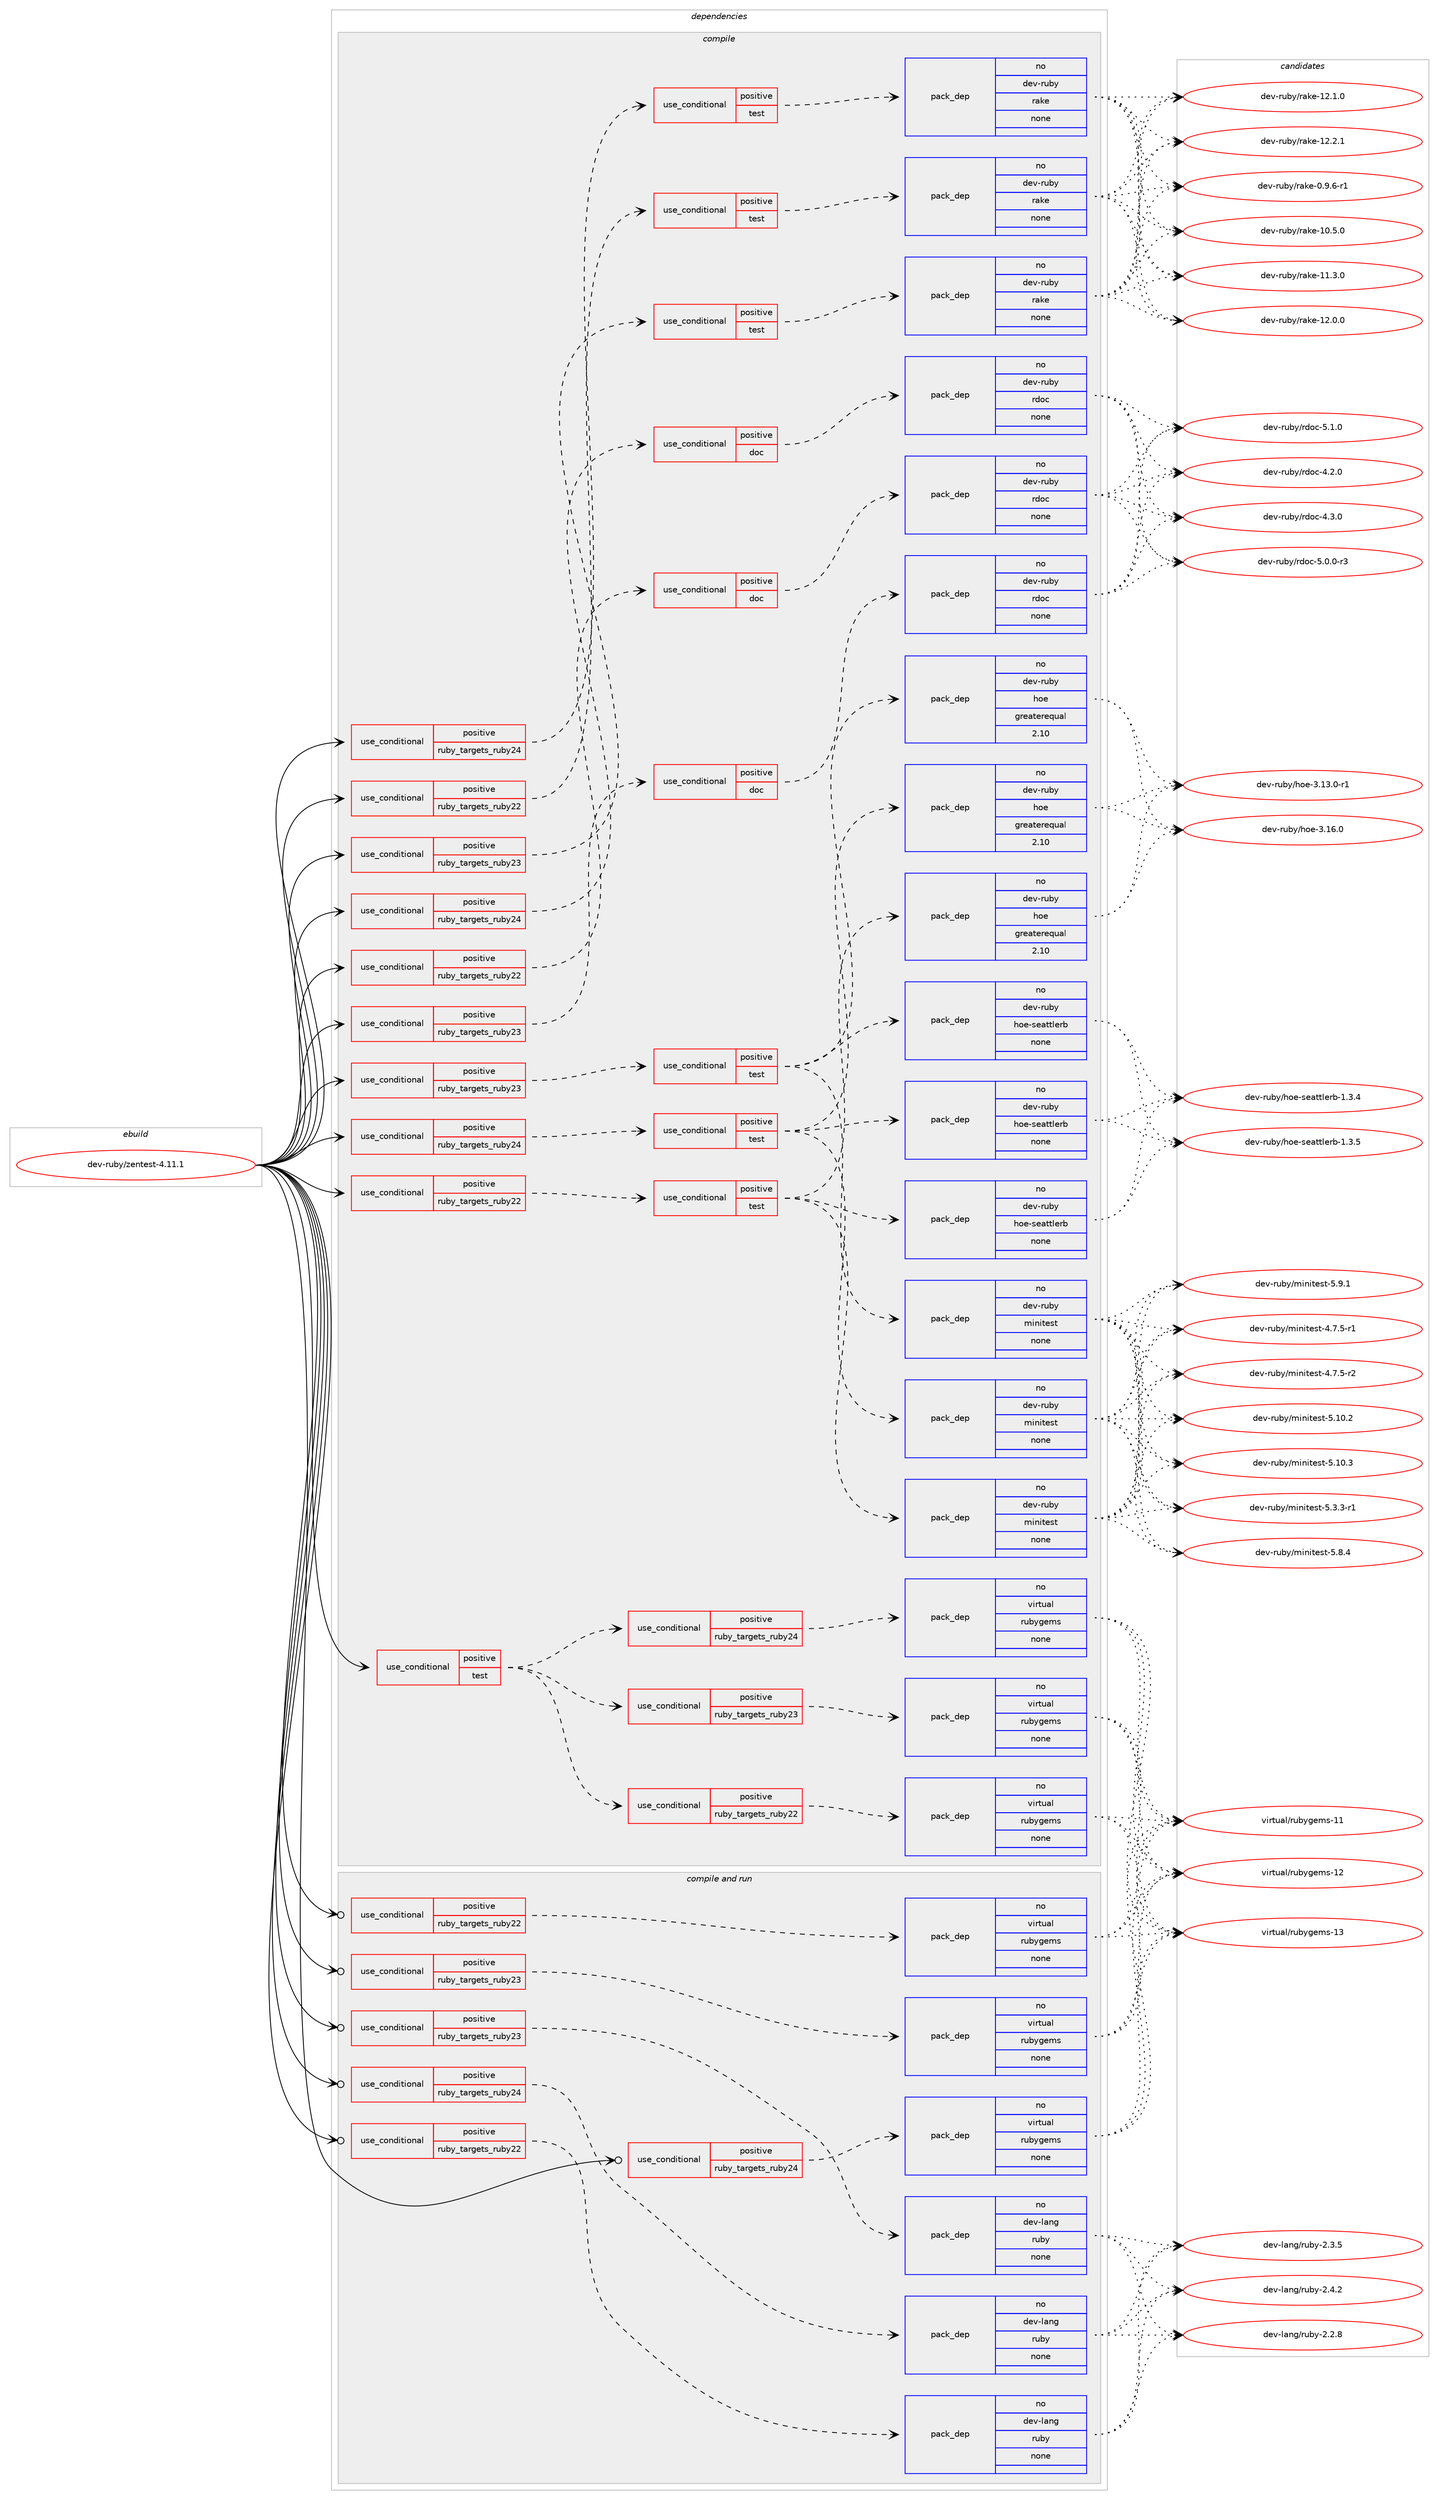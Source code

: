 digraph prolog {

# *************
# Graph options
# *************

newrank=true;
concentrate=true;
compound=true;
graph [rankdir=LR,fontname=Helvetica,fontsize=10,ranksep=1.5];#, ranksep=2.5, nodesep=0.2];
edge  [arrowhead=vee];
node  [fontname=Helvetica,fontsize=10];

# **********
# The ebuild
# **********

subgraph cluster_leftcol {
color=gray;
rank=same;
label=<<i>ebuild</i>>;
id [label="dev-ruby/zentest-4.11.1", color=red, width=4, href="../dev-ruby/zentest-4.11.1.svg"];
}

# ****************
# The dependencies
# ****************

subgraph cluster_midcol {
color=gray;
label=<<i>dependencies</i>>;
subgraph cluster_compile {
fillcolor="#eeeeee";
style=filled;
label=<<i>compile</i>>;
subgraph cond76994 {
dependency278683 [label=<<TABLE BORDER="0" CELLBORDER="1" CELLSPACING="0" CELLPADDING="4"><TR><TD ROWSPAN="3" CELLPADDING="10">use_conditional</TD></TR><TR><TD>positive</TD></TR><TR><TD>ruby_targets_ruby22</TD></TR></TABLE>>, shape=none, color=red];
subgraph cond76995 {
dependency278684 [label=<<TABLE BORDER="0" CELLBORDER="1" CELLSPACING="0" CELLPADDING="4"><TR><TD ROWSPAN="3" CELLPADDING="10">use_conditional</TD></TR><TR><TD>positive</TD></TR><TR><TD>doc</TD></TR></TABLE>>, shape=none, color=red];
subgraph pack197563 {
dependency278685 [label=<<TABLE BORDER="0" CELLBORDER="1" CELLSPACING="0" CELLPADDING="4" WIDTH="220"><TR><TD ROWSPAN="6" CELLPADDING="30">pack_dep</TD></TR><TR><TD WIDTH="110">no</TD></TR><TR><TD>dev-ruby</TD></TR><TR><TD>rdoc</TD></TR><TR><TD>none</TD></TR><TR><TD></TD></TR></TABLE>>, shape=none, color=blue];
}
dependency278684:e -> dependency278685:w [weight=20,style="dashed",arrowhead="vee"];
}
dependency278683:e -> dependency278684:w [weight=20,style="dashed",arrowhead="vee"];
}
id:e -> dependency278683:w [weight=20,style="solid",arrowhead="vee"];
subgraph cond76996 {
dependency278686 [label=<<TABLE BORDER="0" CELLBORDER="1" CELLSPACING="0" CELLPADDING="4"><TR><TD ROWSPAN="3" CELLPADDING="10">use_conditional</TD></TR><TR><TD>positive</TD></TR><TR><TD>ruby_targets_ruby22</TD></TR></TABLE>>, shape=none, color=red];
subgraph cond76997 {
dependency278687 [label=<<TABLE BORDER="0" CELLBORDER="1" CELLSPACING="0" CELLPADDING="4"><TR><TD ROWSPAN="3" CELLPADDING="10">use_conditional</TD></TR><TR><TD>positive</TD></TR><TR><TD>test</TD></TR></TABLE>>, shape=none, color=red];
subgraph pack197564 {
dependency278688 [label=<<TABLE BORDER="0" CELLBORDER="1" CELLSPACING="0" CELLPADDING="4" WIDTH="220"><TR><TD ROWSPAN="6" CELLPADDING="30">pack_dep</TD></TR><TR><TD WIDTH="110">no</TD></TR><TR><TD>dev-ruby</TD></TR><TR><TD>hoe</TD></TR><TR><TD>greaterequal</TD></TR><TR><TD>2.10</TD></TR></TABLE>>, shape=none, color=blue];
}
dependency278687:e -> dependency278688:w [weight=20,style="dashed",arrowhead="vee"];
subgraph pack197565 {
dependency278689 [label=<<TABLE BORDER="0" CELLBORDER="1" CELLSPACING="0" CELLPADDING="4" WIDTH="220"><TR><TD ROWSPAN="6" CELLPADDING="30">pack_dep</TD></TR><TR><TD WIDTH="110">no</TD></TR><TR><TD>dev-ruby</TD></TR><TR><TD>hoe-seattlerb</TD></TR><TR><TD>none</TD></TR><TR><TD></TD></TR></TABLE>>, shape=none, color=blue];
}
dependency278687:e -> dependency278689:w [weight=20,style="dashed",arrowhead="vee"];
subgraph pack197566 {
dependency278690 [label=<<TABLE BORDER="0" CELLBORDER="1" CELLSPACING="0" CELLPADDING="4" WIDTH="220"><TR><TD ROWSPAN="6" CELLPADDING="30">pack_dep</TD></TR><TR><TD WIDTH="110">no</TD></TR><TR><TD>dev-ruby</TD></TR><TR><TD>minitest</TD></TR><TR><TD>none</TD></TR><TR><TD></TD></TR></TABLE>>, shape=none, color=blue];
}
dependency278687:e -> dependency278690:w [weight=20,style="dashed",arrowhead="vee"];
}
dependency278686:e -> dependency278687:w [weight=20,style="dashed",arrowhead="vee"];
}
id:e -> dependency278686:w [weight=20,style="solid",arrowhead="vee"];
subgraph cond76998 {
dependency278691 [label=<<TABLE BORDER="0" CELLBORDER="1" CELLSPACING="0" CELLPADDING="4"><TR><TD ROWSPAN="3" CELLPADDING="10">use_conditional</TD></TR><TR><TD>positive</TD></TR><TR><TD>ruby_targets_ruby22</TD></TR></TABLE>>, shape=none, color=red];
subgraph cond76999 {
dependency278692 [label=<<TABLE BORDER="0" CELLBORDER="1" CELLSPACING="0" CELLPADDING="4"><TR><TD ROWSPAN="3" CELLPADDING="10">use_conditional</TD></TR><TR><TD>positive</TD></TR><TR><TD>test</TD></TR></TABLE>>, shape=none, color=red];
subgraph pack197567 {
dependency278693 [label=<<TABLE BORDER="0" CELLBORDER="1" CELLSPACING="0" CELLPADDING="4" WIDTH="220"><TR><TD ROWSPAN="6" CELLPADDING="30">pack_dep</TD></TR><TR><TD WIDTH="110">no</TD></TR><TR><TD>dev-ruby</TD></TR><TR><TD>rake</TD></TR><TR><TD>none</TD></TR><TR><TD></TD></TR></TABLE>>, shape=none, color=blue];
}
dependency278692:e -> dependency278693:w [weight=20,style="dashed",arrowhead="vee"];
}
dependency278691:e -> dependency278692:w [weight=20,style="dashed",arrowhead="vee"];
}
id:e -> dependency278691:w [weight=20,style="solid",arrowhead="vee"];
subgraph cond77000 {
dependency278694 [label=<<TABLE BORDER="0" CELLBORDER="1" CELLSPACING="0" CELLPADDING="4"><TR><TD ROWSPAN="3" CELLPADDING="10">use_conditional</TD></TR><TR><TD>positive</TD></TR><TR><TD>ruby_targets_ruby23</TD></TR></TABLE>>, shape=none, color=red];
subgraph cond77001 {
dependency278695 [label=<<TABLE BORDER="0" CELLBORDER="1" CELLSPACING="0" CELLPADDING="4"><TR><TD ROWSPAN="3" CELLPADDING="10">use_conditional</TD></TR><TR><TD>positive</TD></TR><TR><TD>doc</TD></TR></TABLE>>, shape=none, color=red];
subgraph pack197568 {
dependency278696 [label=<<TABLE BORDER="0" CELLBORDER="1" CELLSPACING="0" CELLPADDING="4" WIDTH="220"><TR><TD ROWSPAN="6" CELLPADDING="30">pack_dep</TD></TR><TR><TD WIDTH="110">no</TD></TR><TR><TD>dev-ruby</TD></TR><TR><TD>rdoc</TD></TR><TR><TD>none</TD></TR><TR><TD></TD></TR></TABLE>>, shape=none, color=blue];
}
dependency278695:e -> dependency278696:w [weight=20,style="dashed",arrowhead="vee"];
}
dependency278694:e -> dependency278695:w [weight=20,style="dashed",arrowhead="vee"];
}
id:e -> dependency278694:w [weight=20,style="solid",arrowhead="vee"];
subgraph cond77002 {
dependency278697 [label=<<TABLE BORDER="0" CELLBORDER="1" CELLSPACING="0" CELLPADDING="4"><TR><TD ROWSPAN="3" CELLPADDING="10">use_conditional</TD></TR><TR><TD>positive</TD></TR><TR><TD>ruby_targets_ruby23</TD></TR></TABLE>>, shape=none, color=red];
subgraph cond77003 {
dependency278698 [label=<<TABLE BORDER="0" CELLBORDER="1" CELLSPACING="0" CELLPADDING="4"><TR><TD ROWSPAN="3" CELLPADDING="10">use_conditional</TD></TR><TR><TD>positive</TD></TR><TR><TD>test</TD></TR></TABLE>>, shape=none, color=red];
subgraph pack197569 {
dependency278699 [label=<<TABLE BORDER="0" CELLBORDER="1" CELLSPACING="0" CELLPADDING="4" WIDTH="220"><TR><TD ROWSPAN="6" CELLPADDING="30">pack_dep</TD></TR><TR><TD WIDTH="110">no</TD></TR><TR><TD>dev-ruby</TD></TR><TR><TD>hoe</TD></TR><TR><TD>greaterequal</TD></TR><TR><TD>2.10</TD></TR></TABLE>>, shape=none, color=blue];
}
dependency278698:e -> dependency278699:w [weight=20,style="dashed",arrowhead="vee"];
subgraph pack197570 {
dependency278700 [label=<<TABLE BORDER="0" CELLBORDER="1" CELLSPACING="0" CELLPADDING="4" WIDTH="220"><TR><TD ROWSPAN="6" CELLPADDING="30">pack_dep</TD></TR><TR><TD WIDTH="110">no</TD></TR><TR><TD>dev-ruby</TD></TR><TR><TD>hoe-seattlerb</TD></TR><TR><TD>none</TD></TR><TR><TD></TD></TR></TABLE>>, shape=none, color=blue];
}
dependency278698:e -> dependency278700:w [weight=20,style="dashed",arrowhead="vee"];
subgraph pack197571 {
dependency278701 [label=<<TABLE BORDER="0" CELLBORDER="1" CELLSPACING="0" CELLPADDING="4" WIDTH="220"><TR><TD ROWSPAN="6" CELLPADDING="30">pack_dep</TD></TR><TR><TD WIDTH="110">no</TD></TR><TR><TD>dev-ruby</TD></TR><TR><TD>minitest</TD></TR><TR><TD>none</TD></TR><TR><TD></TD></TR></TABLE>>, shape=none, color=blue];
}
dependency278698:e -> dependency278701:w [weight=20,style="dashed",arrowhead="vee"];
}
dependency278697:e -> dependency278698:w [weight=20,style="dashed",arrowhead="vee"];
}
id:e -> dependency278697:w [weight=20,style="solid",arrowhead="vee"];
subgraph cond77004 {
dependency278702 [label=<<TABLE BORDER="0" CELLBORDER="1" CELLSPACING="0" CELLPADDING="4"><TR><TD ROWSPAN="3" CELLPADDING="10">use_conditional</TD></TR><TR><TD>positive</TD></TR><TR><TD>ruby_targets_ruby23</TD></TR></TABLE>>, shape=none, color=red];
subgraph cond77005 {
dependency278703 [label=<<TABLE BORDER="0" CELLBORDER="1" CELLSPACING="0" CELLPADDING="4"><TR><TD ROWSPAN="3" CELLPADDING="10">use_conditional</TD></TR><TR><TD>positive</TD></TR><TR><TD>test</TD></TR></TABLE>>, shape=none, color=red];
subgraph pack197572 {
dependency278704 [label=<<TABLE BORDER="0" CELLBORDER="1" CELLSPACING="0" CELLPADDING="4" WIDTH="220"><TR><TD ROWSPAN="6" CELLPADDING="30">pack_dep</TD></TR><TR><TD WIDTH="110">no</TD></TR><TR><TD>dev-ruby</TD></TR><TR><TD>rake</TD></TR><TR><TD>none</TD></TR><TR><TD></TD></TR></TABLE>>, shape=none, color=blue];
}
dependency278703:e -> dependency278704:w [weight=20,style="dashed",arrowhead="vee"];
}
dependency278702:e -> dependency278703:w [weight=20,style="dashed",arrowhead="vee"];
}
id:e -> dependency278702:w [weight=20,style="solid",arrowhead="vee"];
subgraph cond77006 {
dependency278705 [label=<<TABLE BORDER="0" CELLBORDER="1" CELLSPACING="0" CELLPADDING="4"><TR><TD ROWSPAN="3" CELLPADDING="10">use_conditional</TD></TR><TR><TD>positive</TD></TR><TR><TD>ruby_targets_ruby24</TD></TR></TABLE>>, shape=none, color=red];
subgraph cond77007 {
dependency278706 [label=<<TABLE BORDER="0" CELLBORDER="1" CELLSPACING="0" CELLPADDING="4"><TR><TD ROWSPAN="3" CELLPADDING="10">use_conditional</TD></TR><TR><TD>positive</TD></TR><TR><TD>doc</TD></TR></TABLE>>, shape=none, color=red];
subgraph pack197573 {
dependency278707 [label=<<TABLE BORDER="0" CELLBORDER="1" CELLSPACING="0" CELLPADDING="4" WIDTH="220"><TR><TD ROWSPAN="6" CELLPADDING="30">pack_dep</TD></TR><TR><TD WIDTH="110">no</TD></TR><TR><TD>dev-ruby</TD></TR><TR><TD>rdoc</TD></TR><TR><TD>none</TD></TR><TR><TD></TD></TR></TABLE>>, shape=none, color=blue];
}
dependency278706:e -> dependency278707:w [weight=20,style="dashed",arrowhead="vee"];
}
dependency278705:e -> dependency278706:w [weight=20,style="dashed",arrowhead="vee"];
}
id:e -> dependency278705:w [weight=20,style="solid",arrowhead="vee"];
subgraph cond77008 {
dependency278708 [label=<<TABLE BORDER="0" CELLBORDER="1" CELLSPACING="0" CELLPADDING="4"><TR><TD ROWSPAN="3" CELLPADDING="10">use_conditional</TD></TR><TR><TD>positive</TD></TR><TR><TD>ruby_targets_ruby24</TD></TR></TABLE>>, shape=none, color=red];
subgraph cond77009 {
dependency278709 [label=<<TABLE BORDER="0" CELLBORDER="1" CELLSPACING="0" CELLPADDING="4"><TR><TD ROWSPAN="3" CELLPADDING="10">use_conditional</TD></TR><TR><TD>positive</TD></TR><TR><TD>test</TD></TR></TABLE>>, shape=none, color=red];
subgraph pack197574 {
dependency278710 [label=<<TABLE BORDER="0" CELLBORDER="1" CELLSPACING="0" CELLPADDING="4" WIDTH="220"><TR><TD ROWSPAN="6" CELLPADDING="30">pack_dep</TD></TR><TR><TD WIDTH="110">no</TD></TR><TR><TD>dev-ruby</TD></TR><TR><TD>hoe</TD></TR><TR><TD>greaterequal</TD></TR><TR><TD>2.10</TD></TR></TABLE>>, shape=none, color=blue];
}
dependency278709:e -> dependency278710:w [weight=20,style="dashed",arrowhead="vee"];
subgraph pack197575 {
dependency278711 [label=<<TABLE BORDER="0" CELLBORDER="1" CELLSPACING="0" CELLPADDING="4" WIDTH="220"><TR><TD ROWSPAN="6" CELLPADDING="30">pack_dep</TD></TR><TR><TD WIDTH="110">no</TD></TR><TR><TD>dev-ruby</TD></TR><TR><TD>hoe-seattlerb</TD></TR><TR><TD>none</TD></TR><TR><TD></TD></TR></TABLE>>, shape=none, color=blue];
}
dependency278709:e -> dependency278711:w [weight=20,style="dashed",arrowhead="vee"];
subgraph pack197576 {
dependency278712 [label=<<TABLE BORDER="0" CELLBORDER="1" CELLSPACING="0" CELLPADDING="4" WIDTH="220"><TR><TD ROWSPAN="6" CELLPADDING="30">pack_dep</TD></TR><TR><TD WIDTH="110">no</TD></TR><TR><TD>dev-ruby</TD></TR><TR><TD>minitest</TD></TR><TR><TD>none</TD></TR><TR><TD></TD></TR></TABLE>>, shape=none, color=blue];
}
dependency278709:e -> dependency278712:w [weight=20,style="dashed",arrowhead="vee"];
}
dependency278708:e -> dependency278709:w [weight=20,style="dashed",arrowhead="vee"];
}
id:e -> dependency278708:w [weight=20,style="solid",arrowhead="vee"];
subgraph cond77010 {
dependency278713 [label=<<TABLE BORDER="0" CELLBORDER="1" CELLSPACING="0" CELLPADDING="4"><TR><TD ROWSPAN="3" CELLPADDING="10">use_conditional</TD></TR><TR><TD>positive</TD></TR><TR><TD>ruby_targets_ruby24</TD></TR></TABLE>>, shape=none, color=red];
subgraph cond77011 {
dependency278714 [label=<<TABLE BORDER="0" CELLBORDER="1" CELLSPACING="0" CELLPADDING="4"><TR><TD ROWSPAN="3" CELLPADDING="10">use_conditional</TD></TR><TR><TD>positive</TD></TR><TR><TD>test</TD></TR></TABLE>>, shape=none, color=red];
subgraph pack197577 {
dependency278715 [label=<<TABLE BORDER="0" CELLBORDER="1" CELLSPACING="0" CELLPADDING="4" WIDTH="220"><TR><TD ROWSPAN="6" CELLPADDING="30">pack_dep</TD></TR><TR><TD WIDTH="110">no</TD></TR><TR><TD>dev-ruby</TD></TR><TR><TD>rake</TD></TR><TR><TD>none</TD></TR><TR><TD></TD></TR></TABLE>>, shape=none, color=blue];
}
dependency278714:e -> dependency278715:w [weight=20,style="dashed",arrowhead="vee"];
}
dependency278713:e -> dependency278714:w [weight=20,style="dashed",arrowhead="vee"];
}
id:e -> dependency278713:w [weight=20,style="solid",arrowhead="vee"];
subgraph cond77012 {
dependency278716 [label=<<TABLE BORDER="0" CELLBORDER="1" CELLSPACING="0" CELLPADDING="4"><TR><TD ROWSPAN="3" CELLPADDING="10">use_conditional</TD></TR><TR><TD>positive</TD></TR><TR><TD>test</TD></TR></TABLE>>, shape=none, color=red];
subgraph cond77013 {
dependency278717 [label=<<TABLE BORDER="0" CELLBORDER="1" CELLSPACING="0" CELLPADDING="4"><TR><TD ROWSPAN="3" CELLPADDING="10">use_conditional</TD></TR><TR><TD>positive</TD></TR><TR><TD>ruby_targets_ruby22</TD></TR></TABLE>>, shape=none, color=red];
subgraph pack197578 {
dependency278718 [label=<<TABLE BORDER="0" CELLBORDER="1" CELLSPACING="0" CELLPADDING="4" WIDTH="220"><TR><TD ROWSPAN="6" CELLPADDING="30">pack_dep</TD></TR><TR><TD WIDTH="110">no</TD></TR><TR><TD>virtual</TD></TR><TR><TD>rubygems</TD></TR><TR><TD>none</TD></TR><TR><TD></TD></TR></TABLE>>, shape=none, color=blue];
}
dependency278717:e -> dependency278718:w [weight=20,style="dashed",arrowhead="vee"];
}
dependency278716:e -> dependency278717:w [weight=20,style="dashed",arrowhead="vee"];
subgraph cond77014 {
dependency278719 [label=<<TABLE BORDER="0" CELLBORDER="1" CELLSPACING="0" CELLPADDING="4"><TR><TD ROWSPAN="3" CELLPADDING="10">use_conditional</TD></TR><TR><TD>positive</TD></TR><TR><TD>ruby_targets_ruby23</TD></TR></TABLE>>, shape=none, color=red];
subgraph pack197579 {
dependency278720 [label=<<TABLE BORDER="0" CELLBORDER="1" CELLSPACING="0" CELLPADDING="4" WIDTH="220"><TR><TD ROWSPAN="6" CELLPADDING="30">pack_dep</TD></TR><TR><TD WIDTH="110">no</TD></TR><TR><TD>virtual</TD></TR><TR><TD>rubygems</TD></TR><TR><TD>none</TD></TR><TR><TD></TD></TR></TABLE>>, shape=none, color=blue];
}
dependency278719:e -> dependency278720:w [weight=20,style="dashed",arrowhead="vee"];
}
dependency278716:e -> dependency278719:w [weight=20,style="dashed",arrowhead="vee"];
subgraph cond77015 {
dependency278721 [label=<<TABLE BORDER="0" CELLBORDER="1" CELLSPACING="0" CELLPADDING="4"><TR><TD ROWSPAN="3" CELLPADDING="10">use_conditional</TD></TR><TR><TD>positive</TD></TR><TR><TD>ruby_targets_ruby24</TD></TR></TABLE>>, shape=none, color=red];
subgraph pack197580 {
dependency278722 [label=<<TABLE BORDER="0" CELLBORDER="1" CELLSPACING="0" CELLPADDING="4" WIDTH="220"><TR><TD ROWSPAN="6" CELLPADDING="30">pack_dep</TD></TR><TR><TD WIDTH="110">no</TD></TR><TR><TD>virtual</TD></TR><TR><TD>rubygems</TD></TR><TR><TD>none</TD></TR><TR><TD></TD></TR></TABLE>>, shape=none, color=blue];
}
dependency278721:e -> dependency278722:w [weight=20,style="dashed",arrowhead="vee"];
}
dependency278716:e -> dependency278721:w [weight=20,style="dashed",arrowhead="vee"];
}
id:e -> dependency278716:w [weight=20,style="solid",arrowhead="vee"];
}
subgraph cluster_compileandrun {
fillcolor="#eeeeee";
style=filled;
label=<<i>compile and run</i>>;
subgraph cond77016 {
dependency278723 [label=<<TABLE BORDER="0" CELLBORDER="1" CELLSPACING="0" CELLPADDING="4"><TR><TD ROWSPAN="3" CELLPADDING="10">use_conditional</TD></TR><TR><TD>positive</TD></TR><TR><TD>ruby_targets_ruby22</TD></TR></TABLE>>, shape=none, color=red];
subgraph pack197581 {
dependency278724 [label=<<TABLE BORDER="0" CELLBORDER="1" CELLSPACING="0" CELLPADDING="4" WIDTH="220"><TR><TD ROWSPAN="6" CELLPADDING="30">pack_dep</TD></TR><TR><TD WIDTH="110">no</TD></TR><TR><TD>dev-lang</TD></TR><TR><TD>ruby</TD></TR><TR><TD>none</TD></TR><TR><TD></TD></TR></TABLE>>, shape=none, color=blue];
}
dependency278723:e -> dependency278724:w [weight=20,style="dashed",arrowhead="vee"];
}
id:e -> dependency278723:w [weight=20,style="solid",arrowhead="odotvee"];
subgraph cond77017 {
dependency278725 [label=<<TABLE BORDER="0" CELLBORDER="1" CELLSPACING="0" CELLPADDING="4"><TR><TD ROWSPAN="3" CELLPADDING="10">use_conditional</TD></TR><TR><TD>positive</TD></TR><TR><TD>ruby_targets_ruby22</TD></TR></TABLE>>, shape=none, color=red];
subgraph pack197582 {
dependency278726 [label=<<TABLE BORDER="0" CELLBORDER="1" CELLSPACING="0" CELLPADDING="4" WIDTH="220"><TR><TD ROWSPAN="6" CELLPADDING="30">pack_dep</TD></TR><TR><TD WIDTH="110">no</TD></TR><TR><TD>virtual</TD></TR><TR><TD>rubygems</TD></TR><TR><TD>none</TD></TR><TR><TD></TD></TR></TABLE>>, shape=none, color=blue];
}
dependency278725:e -> dependency278726:w [weight=20,style="dashed",arrowhead="vee"];
}
id:e -> dependency278725:w [weight=20,style="solid",arrowhead="odotvee"];
subgraph cond77018 {
dependency278727 [label=<<TABLE BORDER="0" CELLBORDER="1" CELLSPACING="0" CELLPADDING="4"><TR><TD ROWSPAN="3" CELLPADDING="10">use_conditional</TD></TR><TR><TD>positive</TD></TR><TR><TD>ruby_targets_ruby23</TD></TR></TABLE>>, shape=none, color=red];
subgraph pack197583 {
dependency278728 [label=<<TABLE BORDER="0" CELLBORDER="1" CELLSPACING="0" CELLPADDING="4" WIDTH="220"><TR><TD ROWSPAN="6" CELLPADDING="30">pack_dep</TD></TR><TR><TD WIDTH="110">no</TD></TR><TR><TD>dev-lang</TD></TR><TR><TD>ruby</TD></TR><TR><TD>none</TD></TR><TR><TD></TD></TR></TABLE>>, shape=none, color=blue];
}
dependency278727:e -> dependency278728:w [weight=20,style="dashed",arrowhead="vee"];
}
id:e -> dependency278727:w [weight=20,style="solid",arrowhead="odotvee"];
subgraph cond77019 {
dependency278729 [label=<<TABLE BORDER="0" CELLBORDER="1" CELLSPACING="0" CELLPADDING="4"><TR><TD ROWSPAN="3" CELLPADDING="10">use_conditional</TD></TR><TR><TD>positive</TD></TR><TR><TD>ruby_targets_ruby23</TD></TR></TABLE>>, shape=none, color=red];
subgraph pack197584 {
dependency278730 [label=<<TABLE BORDER="0" CELLBORDER="1" CELLSPACING="0" CELLPADDING="4" WIDTH="220"><TR><TD ROWSPAN="6" CELLPADDING="30">pack_dep</TD></TR><TR><TD WIDTH="110">no</TD></TR><TR><TD>virtual</TD></TR><TR><TD>rubygems</TD></TR><TR><TD>none</TD></TR><TR><TD></TD></TR></TABLE>>, shape=none, color=blue];
}
dependency278729:e -> dependency278730:w [weight=20,style="dashed",arrowhead="vee"];
}
id:e -> dependency278729:w [weight=20,style="solid",arrowhead="odotvee"];
subgraph cond77020 {
dependency278731 [label=<<TABLE BORDER="0" CELLBORDER="1" CELLSPACING="0" CELLPADDING="4"><TR><TD ROWSPAN="3" CELLPADDING="10">use_conditional</TD></TR><TR><TD>positive</TD></TR><TR><TD>ruby_targets_ruby24</TD></TR></TABLE>>, shape=none, color=red];
subgraph pack197585 {
dependency278732 [label=<<TABLE BORDER="0" CELLBORDER="1" CELLSPACING="0" CELLPADDING="4" WIDTH="220"><TR><TD ROWSPAN="6" CELLPADDING="30">pack_dep</TD></TR><TR><TD WIDTH="110">no</TD></TR><TR><TD>dev-lang</TD></TR><TR><TD>ruby</TD></TR><TR><TD>none</TD></TR><TR><TD></TD></TR></TABLE>>, shape=none, color=blue];
}
dependency278731:e -> dependency278732:w [weight=20,style="dashed",arrowhead="vee"];
}
id:e -> dependency278731:w [weight=20,style="solid",arrowhead="odotvee"];
subgraph cond77021 {
dependency278733 [label=<<TABLE BORDER="0" CELLBORDER="1" CELLSPACING="0" CELLPADDING="4"><TR><TD ROWSPAN="3" CELLPADDING="10">use_conditional</TD></TR><TR><TD>positive</TD></TR><TR><TD>ruby_targets_ruby24</TD></TR></TABLE>>, shape=none, color=red];
subgraph pack197586 {
dependency278734 [label=<<TABLE BORDER="0" CELLBORDER="1" CELLSPACING="0" CELLPADDING="4" WIDTH="220"><TR><TD ROWSPAN="6" CELLPADDING="30">pack_dep</TD></TR><TR><TD WIDTH="110">no</TD></TR><TR><TD>virtual</TD></TR><TR><TD>rubygems</TD></TR><TR><TD>none</TD></TR><TR><TD></TD></TR></TABLE>>, shape=none, color=blue];
}
dependency278733:e -> dependency278734:w [weight=20,style="dashed",arrowhead="vee"];
}
id:e -> dependency278733:w [weight=20,style="solid",arrowhead="odotvee"];
}
subgraph cluster_run {
fillcolor="#eeeeee";
style=filled;
label=<<i>run</i>>;
}
}

# **************
# The candidates
# **************

subgraph cluster_choices {
rank=same;
color=gray;
label=<<i>candidates</i>>;

subgraph choice197563 {
color=black;
nodesep=1;
choice10010111845114117981214711410011199455246504648 [label="dev-ruby/rdoc-4.2.0", color=red, width=4,href="../dev-ruby/rdoc-4.2.0.svg"];
choice10010111845114117981214711410011199455246514648 [label="dev-ruby/rdoc-4.3.0", color=red, width=4,href="../dev-ruby/rdoc-4.3.0.svg"];
choice100101118451141179812147114100111994553464846484511451 [label="dev-ruby/rdoc-5.0.0-r3", color=red, width=4,href="../dev-ruby/rdoc-5.0.0-r3.svg"];
choice10010111845114117981214711410011199455346494648 [label="dev-ruby/rdoc-5.1.0", color=red, width=4,href="../dev-ruby/rdoc-5.1.0.svg"];
dependency278685:e -> choice10010111845114117981214711410011199455246504648:w [style=dotted,weight="100"];
dependency278685:e -> choice10010111845114117981214711410011199455246514648:w [style=dotted,weight="100"];
dependency278685:e -> choice100101118451141179812147114100111994553464846484511451:w [style=dotted,weight="100"];
dependency278685:e -> choice10010111845114117981214711410011199455346494648:w [style=dotted,weight="100"];
}
subgraph choice197564 {
color=black;
nodesep=1;
choice100101118451141179812147104111101455146495146484511449 [label="dev-ruby/hoe-3.13.0-r1", color=red, width=4,href="../dev-ruby/hoe-3.13.0-r1.svg"];
choice10010111845114117981214710411110145514649544648 [label="dev-ruby/hoe-3.16.0", color=red, width=4,href="../dev-ruby/hoe-3.16.0.svg"];
dependency278688:e -> choice100101118451141179812147104111101455146495146484511449:w [style=dotted,weight="100"];
dependency278688:e -> choice10010111845114117981214710411110145514649544648:w [style=dotted,weight="100"];
}
subgraph choice197565 {
color=black;
nodesep=1;
choice100101118451141179812147104111101451151019711611610810111498454946514652 [label="dev-ruby/hoe-seattlerb-1.3.4", color=red, width=4,href="../dev-ruby/hoe-seattlerb-1.3.4.svg"];
choice100101118451141179812147104111101451151019711611610810111498454946514653 [label="dev-ruby/hoe-seattlerb-1.3.5", color=red, width=4,href="../dev-ruby/hoe-seattlerb-1.3.5.svg"];
dependency278689:e -> choice100101118451141179812147104111101451151019711611610810111498454946514652:w [style=dotted,weight="100"];
dependency278689:e -> choice100101118451141179812147104111101451151019711611610810111498454946514653:w [style=dotted,weight="100"];
}
subgraph choice197566 {
color=black;
nodesep=1;
choice1001011184511411798121471091051101051161011151164552465546534511449 [label="dev-ruby/minitest-4.7.5-r1", color=red, width=4,href="../dev-ruby/minitest-4.7.5-r1.svg"];
choice1001011184511411798121471091051101051161011151164552465546534511450 [label="dev-ruby/minitest-4.7.5-r2", color=red, width=4,href="../dev-ruby/minitest-4.7.5-r2.svg"];
choice10010111845114117981214710910511010511610111511645534649484650 [label="dev-ruby/minitest-5.10.2", color=red, width=4,href="../dev-ruby/minitest-5.10.2.svg"];
choice10010111845114117981214710910511010511610111511645534649484651 [label="dev-ruby/minitest-5.10.3", color=red, width=4,href="../dev-ruby/minitest-5.10.3.svg"];
choice1001011184511411798121471091051101051161011151164553465146514511449 [label="dev-ruby/minitest-5.3.3-r1", color=red, width=4,href="../dev-ruby/minitest-5.3.3-r1.svg"];
choice100101118451141179812147109105110105116101115116455346564652 [label="dev-ruby/minitest-5.8.4", color=red, width=4,href="../dev-ruby/minitest-5.8.4.svg"];
choice100101118451141179812147109105110105116101115116455346574649 [label="dev-ruby/minitest-5.9.1", color=red, width=4,href="../dev-ruby/minitest-5.9.1.svg"];
dependency278690:e -> choice1001011184511411798121471091051101051161011151164552465546534511449:w [style=dotted,weight="100"];
dependency278690:e -> choice1001011184511411798121471091051101051161011151164552465546534511450:w [style=dotted,weight="100"];
dependency278690:e -> choice10010111845114117981214710910511010511610111511645534649484650:w [style=dotted,weight="100"];
dependency278690:e -> choice10010111845114117981214710910511010511610111511645534649484651:w [style=dotted,weight="100"];
dependency278690:e -> choice1001011184511411798121471091051101051161011151164553465146514511449:w [style=dotted,weight="100"];
dependency278690:e -> choice100101118451141179812147109105110105116101115116455346564652:w [style=dotted,weight="100"];
dependency278690:e -> choice100101118451141179812147109105110105116101115116455346574649:w [style=dotted,weight="100"];
}
subgraph choice197567 {
color=black;
nodesep=1;
choice100101118451141179812147114971071014548465746544511449 [label="dev-ruby/rake-0.9.6-r1", color=red, width=4,href="../dev-ruby/rake-0.9.6-r1.svg"];
choice1001011184511411798121471149710710145494846534648 [label="dev-ruby/rake-10.5.0", color=red, width=4,href="../dev-ruby/rake-10.5.0.svg"];
choice1001011184511411798121471149710710145494946514648 [label="dev-ruby/rake-11.3.0", color=red, width=4,href="../dev-ruby/rake-11.3.0.svg"];
choice1001011184511411798121471149710710145495046484648 [label="dev-ruby/rake-12.0.0", color=red, width=4,href="../dev-ruby/rake-12.0.0.svg"];
choice1001011184511411798121471149710710145495046494648 [label="dev-ruby/rake-12.1.0", color=red, width=4,href="../dev-ruby/rake-12.1.0.svg"];
choice1001011184511411798121471149710710145495046504649 [label="dev-ruby/rake-12.2.1", color=red, width=4,href="../dev-ruby/rake-12.2.1.svg"];
dependency278693:e -> choice100101118451141179812147114971071014548465746544511449:w [style=dotted,weight="100"];
dependency278693:e -> choice1001011184511411798121471149710710145494846534648:w [style=dotted,weight="100"];
dependency278693:e -> choice1001011184511411798121471149710710145494946514648:w [style=dotted,weight="100"];
dependency278693:e -> choice1001011184511411798121471149710710145495046484648:w [style=dotted,weight="100"];
dependency278693:e -> choice1001011184511411798121471149710710145495046494648:w [style=dotted,weight="100"];
dependency278693:e -> choice1001011184511411798121471149710710145495046504649:w [style=dotted,weight="100"];
}
subgraph choice197568 {
color=black;
nodesep=1;
choice10010111845114117981214711410011199455246504648 [label="dev-ruby/rdoc-4.2.0", color=red, width=4,href="../dev-ruby/rdoc-4.2.0.svg"];
choice10010111845114117981214711410011199455246514648 [label="dev-ruby/rdoc-4.3.0", color=red, width=4,href="../dev-ruby/rdoc-4.3.0.svg"];
choice100101118451141179812147114100111994553464846484511451 [label="dev-ruby/rdoc-5.0.0-r3", color=red, width=4,href="../dev-ruby/rdoc-5.0.0-r3.svg"];
choice10010111845114117981214711410011199455346494648 [label="dev-ruby/rdoc-5.1.0", color=red, width=4,href="../dev-ruby/rdoc-5.1.0.svg"];
dependency278696:e -> choice10010111845114117981214711410011199455246504648:w [style=dotted,weight="100"];
dependency278696:e -> choice10010111845114117981214711410011199455246514648:w [style=dotted,weight="100"];
dependency278696:e -> choice100101118451141179812147114100111994553464846484511451:w [style=dotted,weight="100"];
dependency278696:e -> choice10010111845114117981214711410011199455346494648:w [style=dotted,weight="100"];
}
subgraph choice197569 {
color=black;
nodesep=1;
choice100101118451141179812147104111101455146495146484511449 [label="dev-ruby/hoe-3.13.0-r1", color=red, width=4,href="../dev-ruby/hoe-3.13.0-r1.svg"];
choice10010111845114117981214710411110145514649544648 [label="dev-ruby/hoe-3.16.0", color=red, width=4,href="../dev-ruby/hoe-3.16.0.svg"];
dependency278699:e -> choice100101118451141179812147104111101455146495146484511449:w [style=dotted,weight="100"];
dependency278699:e -> choice10010111845114117981214710411110145514649544648:w [style=dotted,weight="100"];
}
subgraph choice197570 {
color=black;
nodesep=1;
choice100101118451141179812147104111101451151019711611610810111498454946514652 [label="dev-ruby/hoe-seattlerb-1.3.4", color=red, width=4,href="../dev-ruby/hoe-seattlerb-1.3.4.svg"];
choice100101118451141179812147104111101451151019711611610810111498454946514653 [label="dev-ruby/hoe-seattlerb-1.3.5", color=red, width=4,href="../dev-ruby/hoe-seattlerb-1.3.5.svg"];
dependency278700:e -> choice100101118451141179812147104111101451151019711611610810111498454946514652:w [style=dotted,weight="100"];
dependency278700:e -> choice100101118451141179812147104111101451151019711611610810111498454946514653:w [style=dotted,weight="100"];
}
subgraph choice197571 {
color=black;
nodesep=1;
choice1001011184511411798121471091051101051161011151164552465546534511449 [label="dev-ruby/minitest-4.7.5-r1", color=red, width=4,href="../dev-ruby/minitest-4.7.5-r1.svg"];
choice1001011184511411798121471091051101051161011151164552465546534511450 [label="dev-ruby/minitest-4.7.5-r2", color=red, width=4,href="../dev-ruby/minitest-4.7.5-r2.svg"];
choice10010111845114117981214710910511010511610111511645534649484650 [label="dev-ruby/minitest-5.10.2", color=red, width=4,href="../dev-ruby/minitest-5.10.2.svg"];
choice10010111845114117981214710910511010511610111511645534649484651 [label="dev-ruby/minitest-5.10.3", color=red, width=4,href="../dev-ruby/minitest-5.10.3.svg"];
choice1001011184511411798121471091051101051161011151164553465146514511449 [label="dev-ruby/minitest-5.3.3-r1", color=red, width=4,href="../dev-ruby/minitest-5.3.3-r1.svg"];
choice100101118451141179812147109105110105116101115116455346564652 [label="dev-ruby/minitest-5.8.4", color=red, width=4,href="../dev-ruby/minitest-5.8.4.svg"];
choice100101118451141179812147109105110105116101115116455346574649 [label="dev-ruby/minitest-5.9.1", color=red, width=4,href="../dev-ruby/minitest-5.9.1.svg"];
dependency278701:e -> choice1001011184511411798121471091051101051161011151164552465546534511449:w [style=dotted,weight="100"];
dependency278701:e -> choice1001011184511411798121471091051101051161011151164552465546534511450:w [style=dotted,weight="100"];
dependency278701:e -> choice10010111845114117981214710910511010511610111511645534649484650:w [style=dotted,weight="100"];
dependency278701:e -> choice10010111845114117981214710910511010511610111511645534649484651:w [style=dotted,weight="100"];
dependency278701:e -> choice1001011184511411798121471091051101051161011151164553465146514511449:w [style=dotted,weight="100"];
dependency278701:e -> choice100101118451141179812147109105110105116101115116455346564652:w [style=dotted,weight="100"];
dependency278701:e -> choice100101118451141179812147109105110105116101115116455346574649:w [style=dotted,weight="100"];
}
subgraph choice197572 {
color=black;
nodesep=1;
choice100101118451141179812147114971071014548465746544511449 [label="dev-ruby/rake-0.9.6-r1", color=red, width=4,href="../dev-ruby/rake-0.9.6-r1.svg"];
choice1001011184511411798121471149710710145494846534648 [label="dev-ruby/rake-10.5.0", color=red, width=4,href="../dev-ruby/rake-10.5.0.svg"];
choice1001011184511411798121471149710710145494946514648 [label="dev-ruby/rake-11.3.0", color=red, width=4,href="../dev-ruby/rake-11.3.0.svg"];
choice1001011184511411798121471149710710145495046484648 [label="dev-ruby/rake-12.0.0", color=red, width=4,href="../dev-ruby/rake-12.0.0.svg"];
choice1001011184511411798121471149710710145495046494648 [label="dev-ruby/rake-12.1.0", color=red, width=4,href="../dev-ruby/rake-12.1.0.svg"];
choice1001011184511411798121471149710710145495046504649 [label="dev-ruby/rake-12.2.1", color=red, width=4,href="../dev-ruby/rake-12.2.1.svg"];
dependency278704:e -> choice100101118451141179812147114971071014548465746544511449:w [style=dotted,weight="100"];
dependency278704:e -> choice1001011184511411798121471149710710145494846534648:w [style=dotted,weight="100"];
dependency278704:e -> choice1001011184511411798121471149710710145494946514648:w [style=dotted,weight="100"];
dependency278704:e -> choice1001011184511411798121471149710710145495046484648:w [style=dotted,weight="100"];
dependency278704:e -> choice1001011184511411798121471149710710145495046494648:w [style=dotted,weight="100"];
dependency278704:e -> choice1001011184511411798121471149710710145495046504649:w [style=dotted,weight="100"];
}
subgraph choice197573 {
color=black;
nodesep=1;
choice10010111845114117981214711410011199455246504648 [label="dev-ruby/rdoc-4.2.0", color=red, width=4,href="../dev-ruby/rdoc-4.2.0.svg"];
choice10010111845114117981214711410011199455246514648 [label="dev-ruby/rdoc-4.3.0", color=red, width=4,href="../dev-ruby/rdoc-4.3.0.svg"];
choice100101118451141179812147114100111994553464846484511451 [label="dev-ruby/rdoc-5.0.0-r3", color=red, width=4,href="../dev-ruby/rdoc-5.0.0-r3.svg"];
choice10010111845114117981214711410011199455346494648 [label="dev-ruby/rdoc-5.1.0", color=red, width=4,href="../dev-ruby/rdoc-5.1.0.svg"];
dependency278707:e -> choice10010111845114117981214711410011199455246504648:w [style=dotted,weight="100"];
dependency278707:e -> choice10010111845114117981214711410011199455246514648:w [style=dotted,weight="100"];
dependency278707:e -> choice100101118451141179812147114100111994553464846484511451:w [style=dotted,weight="100"];
dependency278707:e -> choice10010111845114117981214711410011199455346494648:w [style=dotted,weight="100"];
}
subgraph choice197574 {
color=black;
nodesep=1;
choice100101118451141179812147104111101455146495146484511449 [label="dev-ruby/hoe-3.13.0-r1", color=red, width=4,href="../dev-ruby/hoe-3.13.0-r1.svg"];
choice10010111845114117981214710411110145514649544648 [label="dev-ruby/hoe-3.16.0", color=red, width=4,href="../dev-ruby/hoe-3.16.0.svg"];
dependency278710:e -> choice100101118451141179812147104111101455146495146484511449:w [style=dotted,weight="100"];
dependency278710:e -> choice10010111845114117981214710411110145514649544648:w [style=dotted,weight="100"];
}
subgraph choice197575 {
color=black;
nodesep=1;
choice100101118451141179812147104111101451151019711611610810111498454946514652 [label="dev-ruby/hoe-seattlerb-1.3.4", color=red, width=4,href="../dev-ruby/hoe-seattlerb-1.3.4.svg"];
choice100101118451141179812147104111101451151019711611610810111498454946514653 [label="dev-ruby/hoe-seattlerb-1.3.5", color=red, width=4,href="../dev-ruby/hoe-seattlerb-1.3.5.svg"];
dependency278711:e -> choice100101118451141179812147104111101451151019711611610810111498454946514652:w [style=dotted,weight="100"];
dependency278711:e -> choice100101118451141179812147104111101451151019711611610810111498454946514653:w [style=dotted,weight="100"];
}
subgraph choice197576 {
color=black;
nodesep=1;
choice1001011184511411798121471091051101051161011151164552465546534511449 [label="dev-ruby/minitest-4.7.5-r1", color=red, width=4,href="../dev-ruby/minitest-4.7.5-r1.svg"];
choice1001011184511411798121471091051101051161011151164552465546534511450 [label="dev-ruby/minitest-4.7.5-r2", color=red, width=4,href="../dev-ruby/minitest-4.7.5-r2.svg"];
choice10010111845114117981214710910511010511610111511645534649484650 [label="dev-ruby/minitest-5.10.2", color=red, width=4,href="../dev-ruby/minitest-5.10.2.svg"];
choice10010111845114117981214710910511010511610111511645534649484651 [label="dev-ruby/minitest-5.10.3", color=red, width=4,href="../dev-ruby/minitest-5.10.3.svg"];
choice1001011184511411798121471091051101051161011151164553465146514511449 [label="dev-ruby/minitest-5.3.3-r1", color=red, width=4,href="../dev-ruby/minitest-5.3.3-r1.svg"];
choice100101118451141179812147109105110105116101115116455346564652 [label="dev-ruby/minitest-5.8.4", color=red, width=4,href="../dev-ruby/minitest-5.8.4.svg"];
choice100101118451141179812147109105110105116101115116455346574649 [label="dev-ruby/minitest-5.9.1", color=red, width=4,href="../dev-ruby/minitest-5.9.1.svg"];
dependency278712:e -> choice1001011184511411798121471091051101051161011151164552465546534511449:w [style=dotted,weight="100"];
dependency278712:e -> choice1001011184511411798121471091051101051161011151164552465546534511450:w [style=dotted,weight="100"];
dependency278712:e -> choice10010111845114117981214710910511010511610111511645534649484650:w [style=dotted,weight="100"];
dependency278712:e -> choice10010111845114117981214710910511010511610111511645534649484651:w [style=dotted,weight="100"];
dependency278712:e -> choice1001011184511411798121471091051101051161011151164553465146514511449:w [style=dotted,weight="100"];
dependency278712:e -> choice100101118451141179812147109105110105116101115116455346564652:w [style=dotted,weight="100"];
dependency278712:e -> choice100101118451141179812147109105110105116101115116455346574649:w [style=dotted,weight="100"];
}
subgraph choice197577 {
color=black;
nodesep=1;
choice100101118451141179812147114971071014548465746544511449 [label="dev-ruby/rake-0.9.6-r1", color=red, width=4,href="../dev-ruby/rake-0.9.6-r1.svg"];
choice1001011184511411798121471149710710145494846534648 [label="dev-ruby/rake-10.5.0", color=red, width=4,href="../dev-ruby/rake-10.5.0.svg"];
choice1001011184511411798121471149710710145494946514648 [label="dev-ruby/rake-11.3.0", color=red, width=4,href="../dev-ruby/rake-11.3.0.svg"];
choice1001011184511411798121471149710710145495046484648 [label="dev-ruby/rake-12.0.0", color=red, width=4,href="../dev-ruby/rake-12.0.0.svg"];
choice1001011184511411798121471149710710145495046494648 [label="dev-ruby/rake-12.1.0", color=red, width=4,href="../dev-ruby/rake-12.1.0.svg"];
choice1001011184511411798121471149710710145495046504649 [label="dev-ruby/rake-12.2.1", color=red, width=4,href="../dev-ruby/rake-12.2.1.svg"];
dependency278715:e -> choice100101118451141179812147114971071014548465746544511449:w [style=dotted,weight="100"];
dependency278715:e -> choice1001011184511411798121471149710710145494846534648:w [style=dotted,weight="100"];
dependency278715:e -> choice1001011184511411798121471149710710145494946514648:w [style=dotted,weight="100"];
dependency278715:e -> choice1001011184511411798121471149710710145495046484648:w [style=dotted,weight="100"];
dependency278715:e -> choice1001011184511411798121471149710710145495046494648:w [style=dotted,weight="100"];
dependency278715:e -> choice1001011184511411798121471149710710145495046504649:w [style=dotted,weight="100"];
}
subgraph choice197578 {
color=black;
nodesep=1;
choice118105114116117971084711411798121103101109115454949 [label="virtual/rubygems-11", color=red, width=4,href="../virtual/rubygems-11.svg"];
choice118105114116117971084711411798121103101109115454950 [label="virtual/rubygems-12", color=red, width=4,href="../virtual/rubygems-12.svg"];
choice118105114116117971084711411798121103101109115454951 [label="virtual/rubygems-13", color=red, width=4,href="../virtual/rubygems-13.svg"];
dependency278718:e -> choice118105114116117971084711411798121103101109115454949:w [style=dotted,weight="100"];
dependency278718:e -> choice118105114116117971084711411798121103101109115454950:w [style=dotted,weight="100"];
dependency278718:e -> choice118105114116117971084711411798121103101109115454951:w [style=dotted,weight="100"];
}
subgraph choice197579 {
color=black;
nodesep=1;
choice118105114116117971084711411798121103101109115454949 [label="virtual/rubygems-11", color=red, width=4,href="../virtual/rubygems-11.svg"];
choice118105114116117971084711411798121103101109115454950 [label="virtual/rubygems-12", color=red, width=4,href="../virtual/rubygems-12.svg"];
choice118105114116117971084711411798121103101109115454951 [label="virtual/rubygems-13", color=red, width=4,href="../virtual/rubygems-13.svg"];
dependency278720:e -> choice118105114116117971084711411798121103101109115454949:w [style=dotted,weight="100"];
dependency278720:e -> choice118105114116117971084711411798121103101109115454950:w [style=dotted,weight="100"];
dependency278720:e -> choice118105114116117971084711411798121103101109115454951:w [style=dotted,weight="100"];
}
subgraph choice197580 {
color=black;
nodesep=1;
choice118105114116117971084711411798121103101109115454949 [label="virtual/rubygems-11", color=red, width=4,href="../virtual/rubygems-11.svg"];
choice118105114116117971084711411798121103101109115454950 [label="virtual/rubygems-12", color=red, width=4,href="../virtual/rubygems-12.svg"];
choice118105114116117971084711411798121103101109115454951 [label="virtual/rubygems-13", color=red, width=4,href="../virtual/rubygems-13.svg"];
dependency278722:e -> choice118105114116117971084711411798121103101109115454949:w [style=dotted,weight="100"];
dependency278722:e -> choice118105114116117971084711411798121103101109115454950:w [style=dotted,weight="100"];
dependency278722:e -> choice118105114116117971084711411798121103101109115454951:w [style=dotted,weight="100"];
}
subgraph choice197581 {
color=black;
nodesep=1;
choice10010111845108971101034711411798121455046504656 [label="dev-lang/ruby-2.2.8", color=red, width=4,href="../dev-lang/ruby-2.2.8.svg"];
choice10010111845108971101034711411798121455046514653 [label="dev-lang/ruby-2.3.5", color=red, width=4,href="../dev-lang/ruby-2.3.5.svg"];
choice10010111845108971101034711411798121455046524650 [label="dev-lang/ruby-2.4.2", color=red, width=4,href="../dev-lang/ruby-2.4.2.svg"];
dependency278724:e -> choice10010111845108971101034711411798121455046504656:w [style=dotted,weight="100"];
dependency278724:e -> choice10010111845108971101034711411798121455046514653:w [style=dotted,weight="100"];
dependency278724:e -> choice10010111845108971101034711411798121455046524650:w [style=dotted,weight="100"];
}
subgraph choice197582 {
color=black;
nodesep=1;
choice118105114116117971084711411798121103101109115454949 [label="virtual/rubygems-11", color=red, width=4,href="../virtual/rubygems-11.svg"];
choice118105114116117971084711411798121103101109115454950 [label="virtual/rubygems-12", color=red, width=4,href="../virtual/rubygems-12.svg"];
choice118105114116117971084711411798121103101109115454951 [label="virtual/rubygems-13", color=red, width=4,href="../virtual/rubygems-13.svg"];
dependency278726:e -> choice118105114116117971084711411798121103101109115454949:w [style=dotted,weight="100"];
dependency278726:e -> choice118105114116117971084711411798121103101109115454950:w [style=dotted,weight="100"];
dependency278726:e -> choice118105114116117971084711411798121103101109115454951:w [style=dotted,weight="100"];
}
subgraph choice197583 {
color=black;
nodesep=1;
choice10010111845108971101034711411798121455046504656 [label="dev-lang/ruby-2.2.8", color=red, width=4,href="../dev-lang/ruby-2.2.8.svg"];
choice10010111845108971101034711411798121455046514653 [label="dev-lang/ruby-2.3.5", color=red, width=4,href="../dev-lang/ruby-2.3.5.svg"];
choice10010111845108971101034711411798121455046524650 [label="dev-lang/ruby-2.4.2", color=red, width=4,href="../dev-lang/ruby-2.4.2.svg"];
dependency278728:e -> choice10010111845108971101034711411798121455046504656:w [style=dotted,weight="100"];
dependency278728:e -> choice10010111845108971101034711411798121455046514653:w [style=dotted,weight="100"];
dependency278728:e -> choice10010111845108971101034711411798121455046524650:w [style=dotted,weight="100"];
}
subgraph choice197584 {
color=black;
nodesep=1;
choice118105114116117971084711411798121103101109115454949 [label="virtual/rubygems-11", color=red, width=4,href="../virtual/rubygems-11.svg"];
choice118105114116117971084711411798121103101109115454950 [label="virtual/rubygems-12", color=red, width=4,href="../virtual/rubygems-12.svg"];
choice118105114116117971084711411798121103101109115454951 [label="virtual/rubygems-13", color=red, width=4,href="../virtual/rubygems-13.svg"];
dependency278730:e -> choice118105114116117971084711411798121103101109115454949:w [style=dotted,weight="100"];
dependency278730:e -> choice118105114116117971084711411798121103101109115454950:w [style=dotted,weight="100"];
dependency278730:e -> choice118105114116117971084711411798121103101109115454951:w [style=dotted,weight="100"];
}
subgraph choice197585 {
color=black;
nodesep=1;
choice10010111845108971101034711411798121455046504656 [label="dev-lang/ruby-2.2.8", color=red, width=4,href="../dev-lang/ruby-2.2.8.svg"];
choice10010111845108971101034711411798121455046514653 [label="dev-lang/ruby-2.3.5", color=red, width=4,href="../dev-lang/ruby-2.3.5.svg"];
choice10010111845108971101034711411798121455046524650 [label="dev-lang/ruby-2.4.2", color=red, width=4,href="../dev-lang/ruby-2.4.2.svg"];
dependency278732:e -> choice10010111845108971101034711411798121455046504656:w [style=dotted,weight="100"];
dependency278732:e -> choice10010111845108971101034711411798121455046514653:w [style=dotted,weight="100"];
dependency278732:e -> choice10010111845108971101034711411798121455046524650:w [style=dotted,weight="100"];
}
subgraph choice197586 {
color=black;
nodesep=1;
choice118105114116117971084711411798121103101109115454949 [label="virtual/rubygems-11", color=red, width=4,href="../virtual/rubygems-11.svg"];
choice118105114116117971084711411798121103101109115454950 [label="virtual/rubygems-12", color=red, width=4,href="../virtual/rubygems-12.svg"];
choice118105114116117971084711411798121103101109115454951 [label="virtual/rubygems-13", color=red, width=4,href="../virtual/rubygems-13.svg"];
dependency278734:e -> choice118105114116117971084711411798121103101109115454949:w [style=dotted,weight="100"];
dependency278734:e -> choice118105114116117971084711411798121103101109115454950:w [style=dotted,weight="100"];
dependency278734:e -> choice118105114116117971084711411798121103101109115454951:w [style=dotted,weight="100"];
}
}

}
